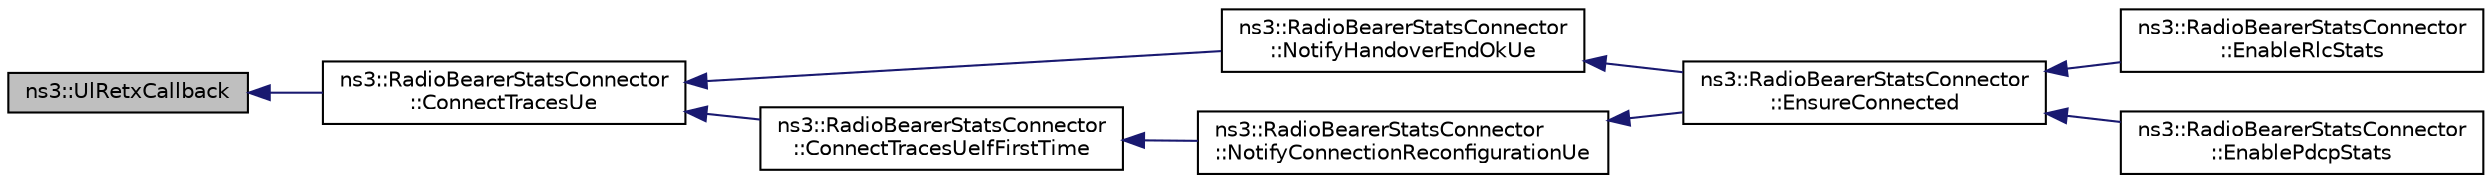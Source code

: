 digraph "ns3::UlRetxCallback"
{
  edge [fontname="Helvetica",fontsize="10",labelfontname="Helvetica",labelfontsize="10"];
  node [fontname="Helvetica",fontsize="10",shape=record];
  rankdir="LR";
  Node1 [label="ns3::UlRetxCallback",height=0.2,width=0.4,color="black", fillcolor="grey75", style="filled", fontcolor="black"];
  Node1 -> Node2 [dir="back",color="midnightblue",fontsize="10",style="solid"];
  Node2 [label="ns3::RadioBearerStatsConnector\l::ConnectTracesUe",height=0.2,width=0.4,color="black", fillcolor="white", style="filled",URL="$d7/d1f/classns3_1_1RadioBearerStatsConnector.html#ae4e70abbb6eb392e692a63115cee1d1b"];
  Node2 -> Node3 [dir="back",color="midnightblue",fontsize="10",style="solid"];
  Node3 [label="ns3::RadioBearerStatsConnector\l::NotifyHandoverEndOkUe",height=0.2,width=0.4,color="black", fillcolor="white", style="filled",URL="$d7/d1f/classns3_1_1RadioBearerStatsConnector.html#a8923d2a7ed62c2fd37473f5a550a6323"];
  Node3 -> Node4 [dir="back",color="midnightblue",fontsize="10",style="solid"];
  Node4 [label="ns3::RadioBearerStatsConnector\l::EnsureConnected",height=0.2,width=0.4,color="black", fillcolor="white", style="filled",URL="$d7/d1f/classns3_1_1RadioBearerStatsConnector.html#aba249ded64e78b11c7d2d54354118154"];
  Node4 -> Node5 [dir="back",color="midnightblue",fontsize="10",style="solid"];
  Node5 [label="ns3::RadioBearerStatsConnector\l::EnableRlcStats",height=0.2,width=0.4,color="black", fillcolor="white", style="filled",URL="$d7/d1f/classns3_1_1RadioBearerStatsConnector.html#a75ac2448eff569ea1b65671365191e2e"];
  Node4 -> Node6 [dir="back",color="midnightblue",fontsize="10",style="solid"];
  Node6 [label="ns3::RadioBearerStatsConnector\l::EnablePdcpStats",height=0.2,width=0.4,color="black", fillcolor="white", style="filled",URL="$d7/d1f/classns3_1_1RadioBearerStatsConnector.html#a28d09ec1f97c680dfe67ab91150fdfa4"];
  Node2 -> Node7 [dir="back",color="midnightblue",fontsize="10",style="solid"];
  Node7 [label="ns3::RadioBearerStatsConnector\l::ConnectTracesUeIfFirstTime",height=0.2,width=0.4,color="black", fillcolor="white", style="filled",URL="$d7/d1f/classns3_1_1RadioBearerStatsConnector.html#a004457e15ac7a6ea13a2f66123c11ffe"];
  Node7 -> Node8 [dir="back",color="midnightblue",fontsize="10",style="solid"];
  Node8 [label="ns3::RadioBearerStatsConnector\l::NotifyConnectionReconfigurationUe",height=0.2,width=0.4,color="black", fillcolor="white", style="filled",URL="$d7/d1f/classns3_1_1RadioBearerStatsConnector.html#a6323adcb2b6c9b07dd63df66e8992707"];
  Node8 -> Node4 [dir="back",color="midnightblue",fontsize="10",style="solid"];
}
